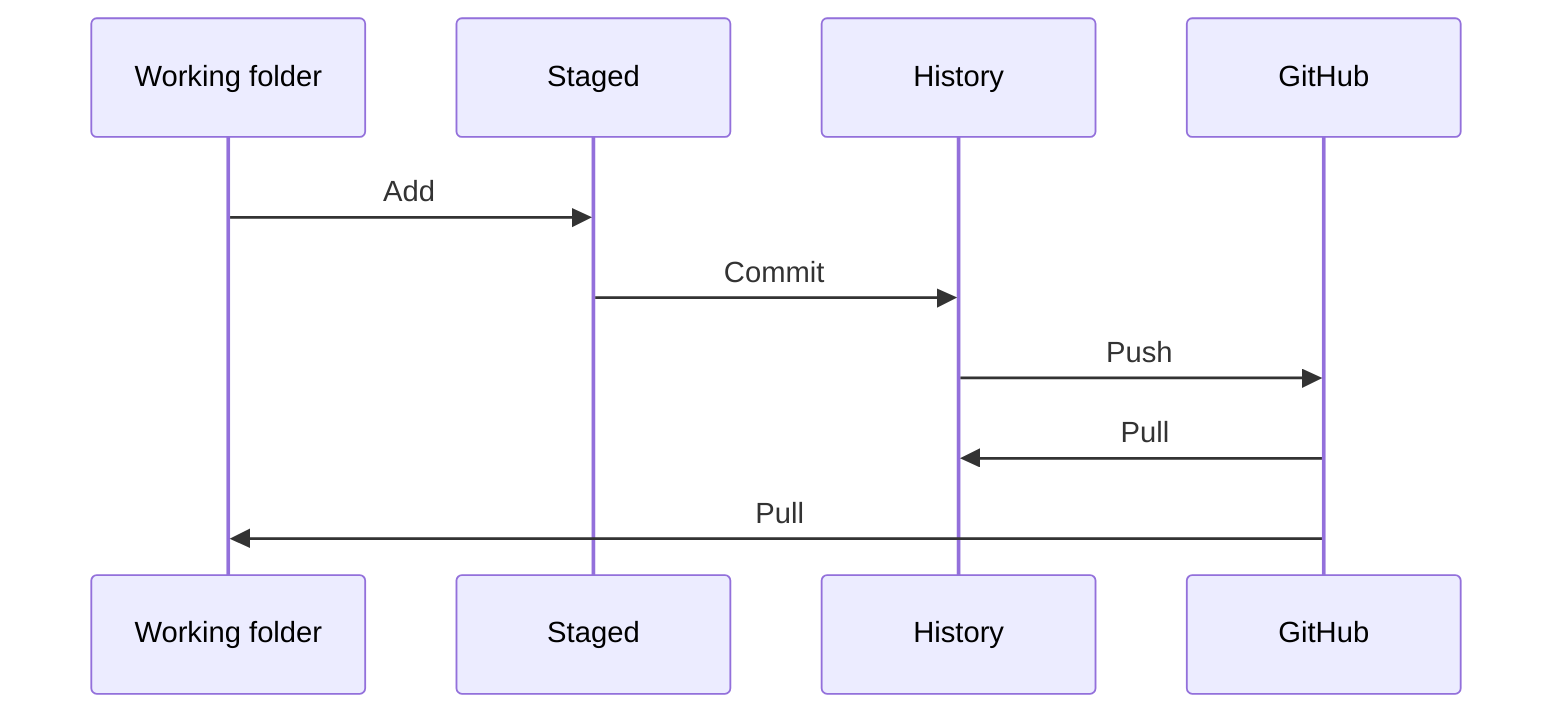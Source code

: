 sequenceDiagram
    participant W as Working folder
    participant S as Staged
    participant H as History
    participant R as GitHub
    W->>S: Add
    S->>H: Commit
    H->>R: Push
    R->>H: Pull
    R->>W: Pull